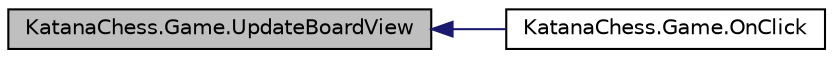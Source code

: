 digraph "KatanaChess.Game.UpdateBoardView"
{
  edge [fontname="Helvetica",fontsize="10",labelfontname="Helvetica",labelfontsize="10"];
  node [fontname="Helvetica",fontsize="10",shape=record];
  rankdir="LR";
  Node1 [label="KatanaChess.Game.UpdateBoardView",height=0.2,width=0.4,color="black", fillcolor="grey75", style="filled", fontcolor="black"];
  Node1 -> Node2 [dir="back",color="midnightblue",fontsize="10",style="solid",fontname="Helvetica"];
  Node2 [label="KatanaChess.Game.OnClick",height=0.2,width=0.4,color="black", fillcolor="white", style="filled",URL="$class_katana_chess_1_1_game.html#abb1645b3297eae51c6ad9dabcea74830"];
}
